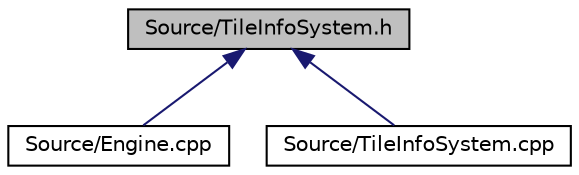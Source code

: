 digraph "Source/TileInfoSystem.h"
{
 // LATEX_PDF_SIZE
  edge [fontname="Helvetica",fontsize="10",labelfontname="Helvetica",labelfontsize="10"];
  node [fontname="Helvetica",fontsize="10",shape=record];
  Node1 [label="Source/TileInfoSystem.h",height=0.2,width=0.4,color="black", fillcolor="grey75", style="filled", fontcolor="black",tooltip="System to get info about given tile indices."];
  Node1 -> Node2 [dir="back",color="midnightblue",fontsize="10",style="solid",fontname="Helvetica"];
  Node2 [label="Source/Engine.cpp",height=0.2,width=0.4,color="black", fillcolor="white", style="filled",URL="$d6/d0c/Engine_8cpp.html",tooltip="Engine class."];
  Node1 -> Node3 [dir="back",color="midnightblue",fontsize="10",style="solid",fontname="Helvetica"];
  Node3 [label="Source/TileInfoSystem.cpp",height=0.2,width=0.4,color="black", fillcolor="white", style="filled",URL="$d7/d0e/TileInfoSystem_8cpp.html",tooltip="System to get info about given tile indices."];
}
